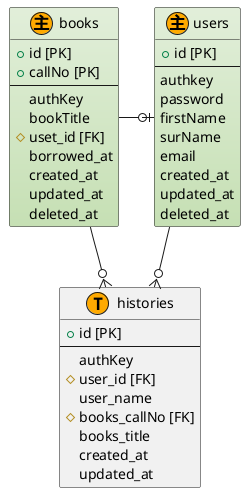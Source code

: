 @startuml Library

!define MAIN_ENTITY #E2EFDA-C6E0B4
!define MASTER_MARK_COLOR AAFFAA
!define TRANSACTION_MARK_COLOR FFAA00

entity users <<主,TRANSACTION_MARK_COLOR>> MAIN_ENTITY {
  +id [PK]
  --
  authkey
  password
  firstName
  surName 
  email
  created_at
  updated_at
  deleted_at
}

entity books <<主,TRANSACTION_MARK_COLOR>> MAIN_ENTITY {
  + id [PK]
  + callNo [PK]
  --
  authKey
  bookTitle
  # uset_id [FK]
  borrowed_at
  created_at
  updated_at
  deleted_at
}

entity histories <<T,TRANSACTION_MARK_COLOR>>{
  + id [PK]
  --
  authKey
  # user_id [FK]
  user_name
  # books_callNo [FK]
  books_title
  created_at
  updated_at
}

users -d-o{ histories
books -o{ histories
books -o| users

@enduml